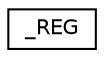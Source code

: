 digraph "Graphical Class Hierarchy"
{
  edge [fontname="Helvetica",fontsize="10",labelfontname="Helvetica",labelfontsize="10"];
  node [fontname="Helvetica",fontsize="10",shape=record];
  rankdir="LR";
  Node1 [label="_REG",height=0.2,width=0.4,color="black", fillcolor="white", style="filled",URL="$union___r_e_g.html"];
}
